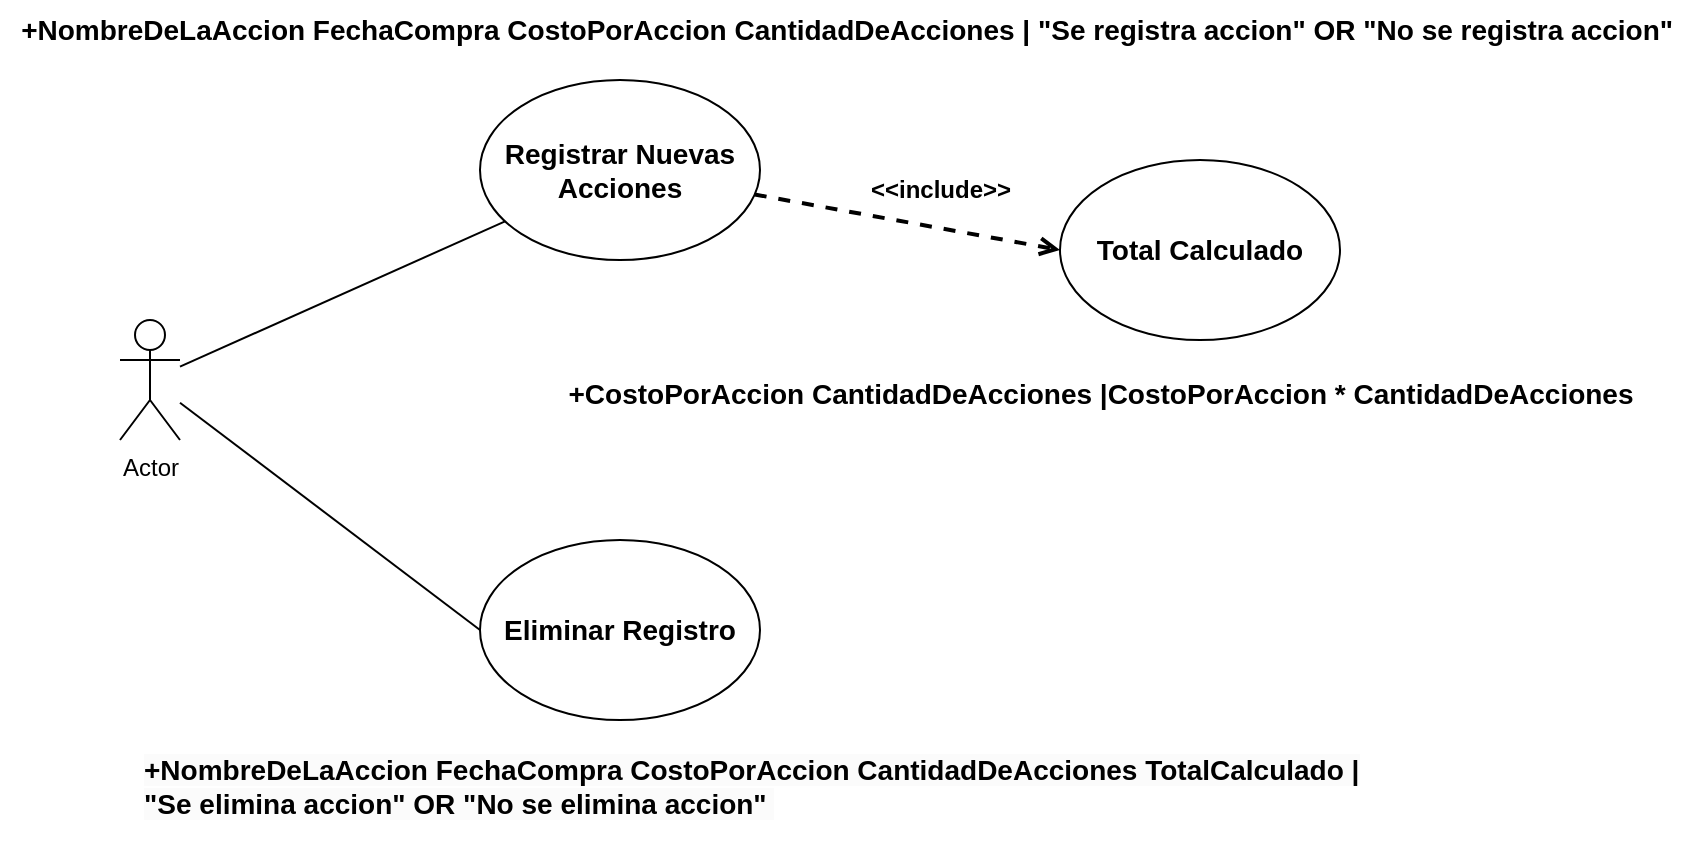 <mxfile version="22.1.18" type="device">
  <diagram id="AYCIciPir0RGrKzQzy5o" name="Page-1">
    <mxGraphModel dx="1074" dy="680" grid="1" gridSize="10" guides="1" tooltips="1" connect="1" arrows="1" fold="1" page="1" pageScale="1" pageWidth="850" pageHeight="1100" math="0" shadow="0">
      <root>
        <mxCell id="0" />
        <mxCell id="1" parent="0" />
        <mxCell id="3miMxp0SA2QL_Z7ouwS9-7" value="Actor" style="shape=umlActor;verticalLabelPosition=bottom;verticalAlign=top;html=1;outlineConnect=0;" parent="1" vertex="1">
          <mxGeometry x="60" y="290" width="30" height="60" as="geometry" />
        </mxCell>
        <mxCell id="jql4Hg427cLRuxAUtxyQ-1" value="&lt;b&gt;&lt;font style=&quot;font-size: 14px;&quot;&gt;Registrar Nuevas Acciones&lt;/font&gt;&lt;/b&gt;" style="ellipse;whiteSpace=wrap;html=1;" vertex="1" parent="1">
          <mxGeometry x="240" y="170" width="140" height="90" as="geometry" />
        </mxCell>
        <mxCell id="jql4Hg427cLRuxAUtxyQ-2" value="&lt;b&gt;&lt;font style=&quot;font-size: 14px;&quot;&gt;Eliminar Registro&lt;/font&gt;&lt;/b&gt;" style="ellipse;whiteSpace=wrap;html=1;" vertex="1" parent="1">
          <mxGeometry x="240" y="400" width="140" height="90" as="geometry" />
        </mxCell>
        <mxCell id="jql4Hg427cLRuxAUtxyQ-3" value="" style="endArrow=none;html=1;rounded=0;" edge="1" parent="1" source="3miMxp0SA2QL_Z7ouwS9-7" target="jql4Hg427cLRuxAUtxyQ-1">
          <mxGeometry width="50" height="50" relative="1" as="geometry">
            <mxPoint x="360" y="410" as="sourcePoint" />
            <mxPoint x="410" y="360" as="targetPoint" />
          </mxGeometry>
        </mxCell>
        <mxCell id="jql4Hg427cLRuxAUtxyQ-5" value="&lt;font style=&quot;font-size: 14px;&quot;&gt;&lt;b&gt;Total Calculado&lt;/b&gt;&lt;/font&gt;" style="ellipse;whiteSpace=wrap;html=1;" vertex="1" parent="1">
          <mxGeometry x="530" y="210" width="140" height="90" as="geometry" />
        </mxCell>
        <mxCell id="jql4Hg427cLRuxAUtxyQ-11" value="" style="endArrow=none;html=1;rounded=0;entryX=0;entryY=0.5;entryDx=0;entryDy=0;" edge="1" parent="1" source="3miMxp0SA2QL_Z7ouwS9-7" target="jql4Hg427cLRuxAUtxyQ-2">
          <mxGeometry width="50" height="50" relative="1" as="geometry">
            <mxPoint x="220" y="170" as="sourcePoint" />
            <mxPoint x="270" y="120" as="targetPoint" />
          </mxGeometry>
        </mxCell>
        <mxCell id="jql4Hg427cLRuxAUtxyQ-12" value="&lt;font style=&quot;font-size: 14px;&quot;&gt;&lt;b&gt;+NombreDeLaAccion FechaCompra CostoPorAccion CantidadDeAcciones | &quot;Se registra accion&quot; OR &quot;No se registra accion&quot;&amp;nbsp;&lt;/b&gt;&lt;/font&gt;" style="text;html=1;align=center;verticalAlign=middle;resizable=0;points=[];autosize=1;strokeColor=none;fillColor=none;" vertex="1" parent="1">
          <mxGeometry y="130" width="850" height="30" as="geometry" />
        </mxCell>
        <mxCell id="jql4Hg427cLRuxAUtxyQ-13" value="&lt;b&gt;&lt;font style=&quot;font-size: 14px;&quot;&gt;+CostoPorAccion CantidadDeAcciones |CostoPorAccion * CantidadDeAcciones&lt;br&gt;&amp;nbsp;&lt;/font&gt;&lt;/b&gt;" style="text;html=1;align=center;verticalAlign=middle;resizable=0;points=[];autosize=1;strokeColor=none;fillColor=none;" vertex="1" parent="1">
          <mxGeometry x="270" y="310" width="560" height="50" as="geometry" />
        </mxCell>
        <mxCell id="jql4Hg427cLRuxAUtxyQ-6" value="" style="endArrow=open;html=1;rounded=0;entryX=0;entryY=0.5;entryDx=0;entryDy=0;dashed=1;endFill=0;strokeWidth=2;" edge="1" parent="1" source="jql4Hg427cLRuxAUtxyQ-1" target="jql4Hg427cLRuxAUtxyQ-5">
          <mxGeometry width="50" height="50" relative="1" as="geometry">
            <mxPoint x="375" y="500" as="sourcePoint" />
            <mxPoint x="425" y="450" as="targetPoint" />
          </mxGeometry>
        </mxCell>
        <mxCell id="jql4Hg427cLRuxAUtxyQ-9" value="&lt;b&gt;&amp;lt;&amp;lt;include&amp;gt;&amp;gt;&lt;/b&gt;" style="text;html=1;align=center;verticalAlign=middle;resizable=0;points=[];autosize=1;strokeColor=none;fillColor=none;" vertex="1" parent="1">
          <mxGeometry x="425" y="210" width="90" height="30" as="geometry" />
        </mxCell>
        <mxCell id="jql4Hg427cLRuxAUtxyQ-15" value="&lt;b style=&quot;border-color: var(--border-color); color: rgb(0, 0, 0); font-family: Helvetica; font-size: 14px; font-style: normal; font-variant-ligatures: normal; font-variant-caps: normal; letter-spacing: normal; orphans: 2; text-align: center; text-indent: 0px; text-transform: none; widows: 2; word-spacing: 0px; -webkit-text-stroke-width: 0px; background-color: rgb(251, 251, 251); text-decoration-thickness: initial; text-decoration-style: initial; text-decoration-color: initial;&quot;&gt;+NombreDeLaAccion FechaCompra CostoPorAccion CantidadDeAcciones TotalCalculado | &quot;Se elimina accion&quot; OR &quot;No se elimina accion&quot;&amp;nbsp;&lt;/b&gt;" style="text;whiteSpace=wrap;html=1;" vertex="1" parent="1">
          <mxGeometry x="70" y="500" width="630" height="60" as="geometry" />
        </mxCell>
      </root>
    </mxGraphModel>
  </diagram>
</mxfile>
